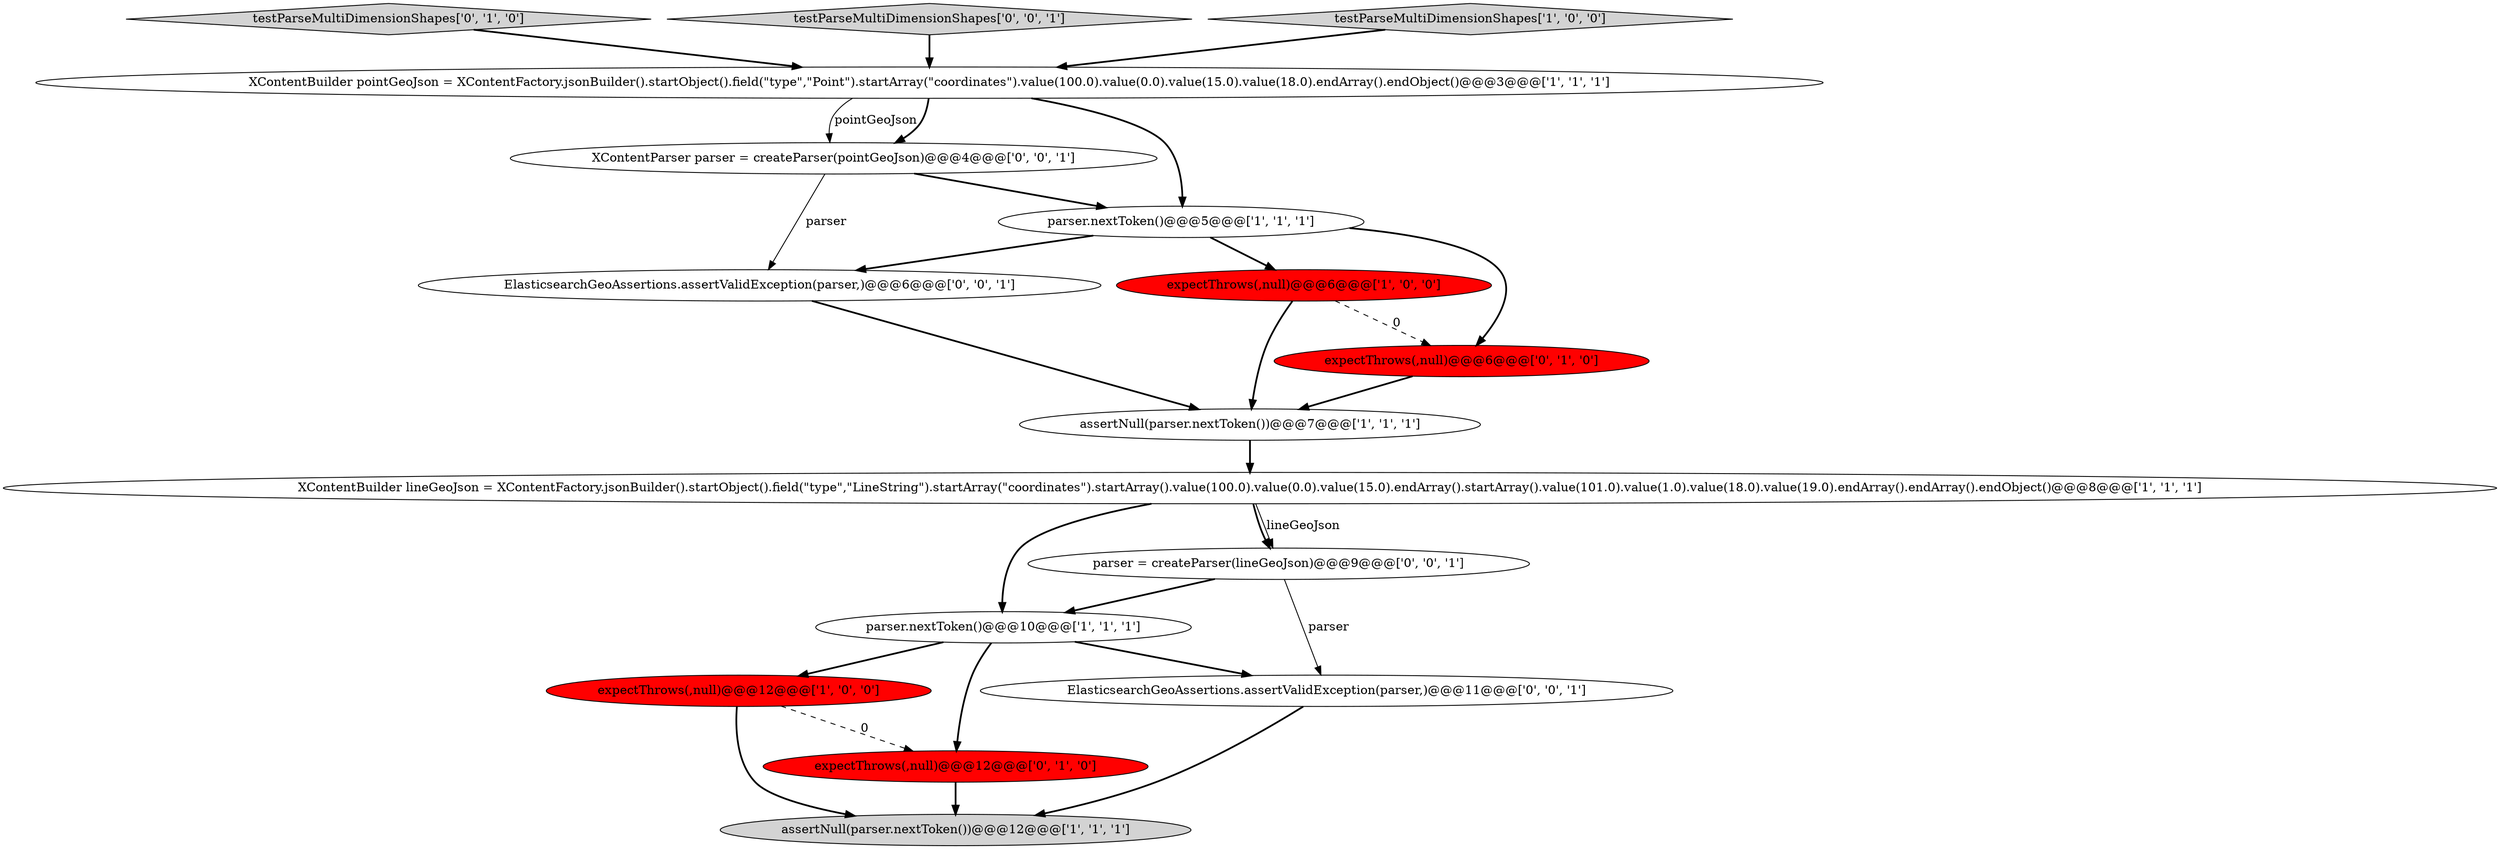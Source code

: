 digraph {
2 [style = filled, label = "assertNull(parser.nextToken())@@@12@@@['1', '1', '1']", fillcolor = lightgray, shape = ellipse image = "AAA0AAABBB1BBB"];
15 [style = filled, label = "ElasticsearchGeoAssertions.assertValidException(parser,)@@@6@@@['0', '0', '1']", fillcolor = white, shape = ellipse image = "AAA0AAABBB3BBB"];
11 [style = filled, label = "testParseMultiDimensionShapes['0', '1', '0']", fillcolor = lightgray, shape = diamond image = "AAA0AAABBB2BBB"];
12 [style = filled, label = "testParseMultiDimensionShapes['0', '0', '1']", fillcolor = lightgray, shape = diamond image = "AAA0AAABBB3BBB"];
4 [style = filled, label = "expectThrows(,null)@@@6@@@['1', '0', '0']", fillcolor = red, shape = ellipse image = "AAA1AAABBB1BBB"];
1 [style = filled, label = "expectThrows(,null)@@@12@@@['1', '0', '0']", fillcolor = red, shape = ellipse image = "AAA1AAABBB1BBB"];
10 [style = filled, label = "expectThrows(,null)@@@12@@@['0', '1', '0']", fillcolor = red, shape = ellipse image = "AAA1AAABBB2BBB"];
14 [style = filled, label = "ElasticsearchGeoAssertions.assertValidException(parser,)@@@11@@@['0', '0', '1']", fillcolor = white, shape = ellipse image = "AAA0AAABBB3BBB"];
0 [style = filled, label = "XContentBuilder lineGeoJson = XContentFactory.jsonBuilder().startObject().field(\"type\",\"LineString\").startArray(\"coordinates\").startArray().value(100.0).value(0.0).value(15.0).endArray().startArray().value(101.0).value(1.0).value(18.0).value(19.0).endArray().endArray().endObject()@@@8@@@['1', '1', '1']", fillcolor = white, shape = ellipse image = "AAA0AAABBB1BBB"];
9 [style = filled, label = "expectThrows(,null)@@@6@@@['0', '1', '0']", fillcolor = red, shape = ellipse image = "AAA1AAABBB2BBB"];
6 [style = filled, label = "assertNull(parser.nextToken())@@@7@@@['1', '1', '1']", fillcolor = white, shape = ellipse image = "AAA0AAABBB1BBB"];
7 [style = filled, label = "testParseMultiDimensionShapes['1', '0', '0']", fillcolor = lightgray, shape = diamond image = "AAA0AAABBB1BBB"];
13 [style = filled, label = "XContentParser parser = createParser(pointGeoJson)@@@4@@@['0', '0', '1']", fillcolor = white, shape = ellipse image = "AAA0AAABBB3BBB"];
16 [style = filled, label = "parser = createParser(lineGeoJson)@@@9@@@['0', '0', '1']", fillcolor = white, shape = ellipse image = "AAA0AAABBB3BBB"];
5 [style = filled, label = "parser.nextToken()@@@10@@@['1', '1', '1']", fillcolor = white, shape = ellipse image = "AAA0AAABBB1BBB"];
8 [style = filled, label = "XContentBuilder pointGeoJson = XContentFactory.jsonBuilder().startObject().field(\"type\",\"Point\").startArray(\"coordinates\").value(100.0).value(0.0).value(15.0).value(18.0).endArray().endObject()@@@3@@@['1', '1', '1']", fillcolor = white, shape = ellipse image = "AAA0AAABBB1BBB"];
3 [style = filled, label = "parser.nextToken()@@@5@@@['1', '1', '1']", fillcolor = white, shape = ellipse image = "AAA0AAABBB1BBB"];
5->10 [style = bold, label=""];
0->16 [style = bold, label=""];
0->16 [style = solid, label="lineGeoJson"];
4->6 [style = bold, label=""];
8->3 [style = bold, label=""];
15->6 [style = bold, label=""];
6->0 [style = bold, label=""];
3->15 [style = bold, label=""];
1->10 [style = dashed, label="0"];
5->14 [style = bold, label=""];
16->14 [style = solid, label="parser"];
7->8 [style = bold, label=""];
3->4 [style = bold, label=""];
9->6 [style = bold, label=""];
3->9 [style = bold, label=""];
5->1 [style = bold, label=""];
4->9 [style = dashed, label="0"];
13->3 [style = bold, label=""];
12->8 [style = bold, label=""];
8->13 [style = solid, label="pointGeoJson"];
16->5 [style = bold, label=""];
13->15 [style = solid, label="parser"];
11->8 [style = bold, label=""];
10->2 [style = bold, label=""];
1->2 [style = bold, label=""];
14->2 [style = bold, label=""];
8->13 [style = bold, label=""];
0->5 [style = bold, label=""];
}
